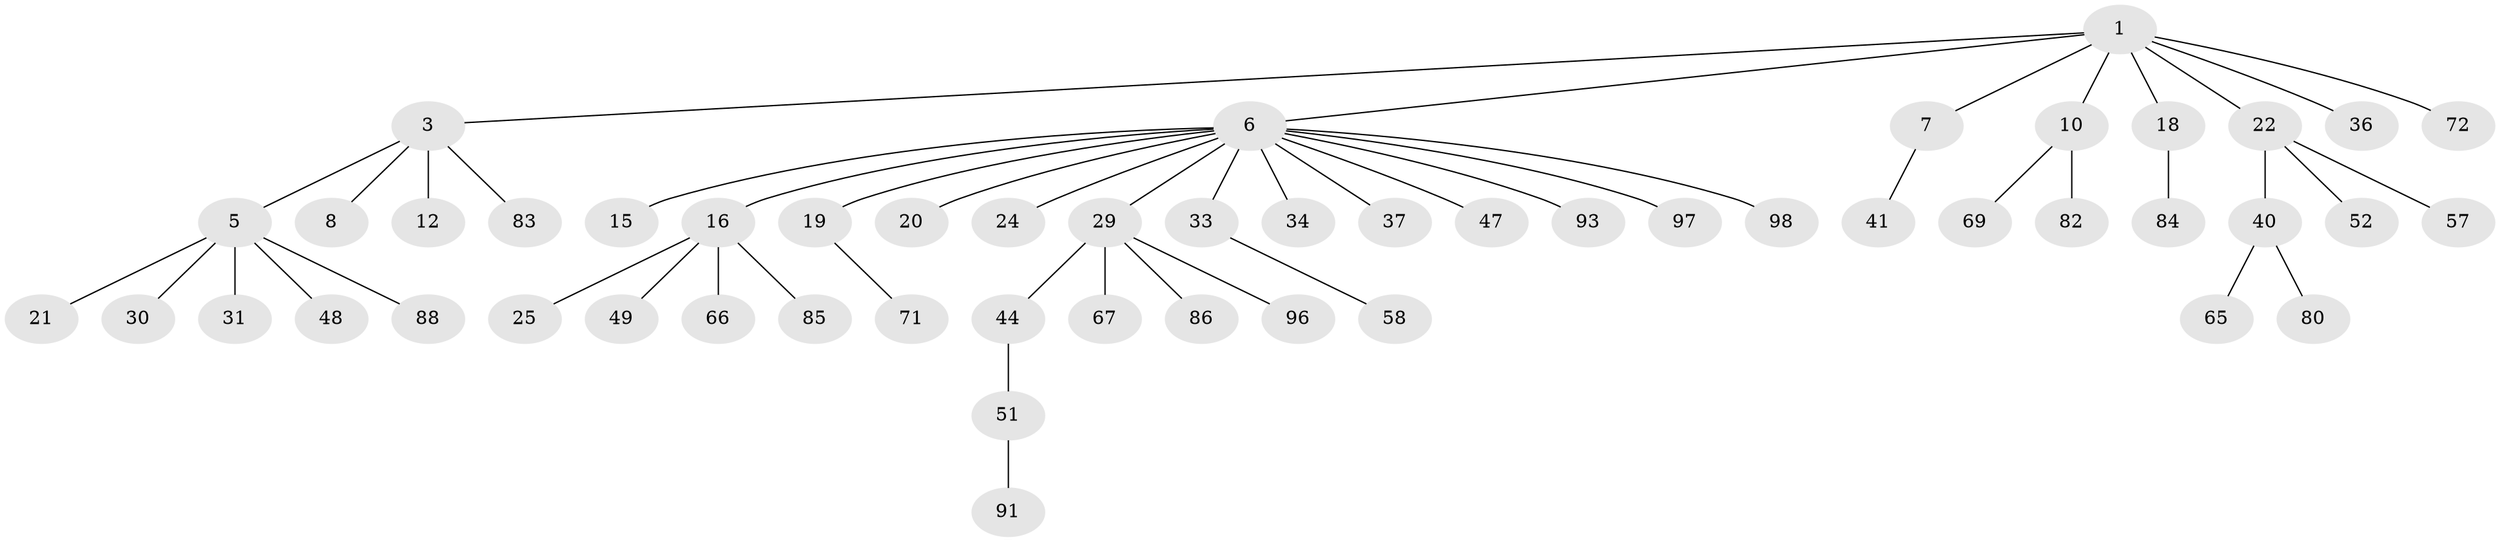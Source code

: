 // original degree distribution, {3: 0.08653846153846154, 7: 0.019230769230769232, 4: 0.09615384615384616, 2: 0.25, 5: 0.038461538461538464, 1: 0.5096153846153846}
// Generated by graph-tools (version 1.1) at 2025/15/03/09/25 04:15:24]
// undirected, 52 vertices, 51 edges
graph export_dot {
graph [start="1"]
  node [color=gray90,style=filled];
  1 [super="+2"];
  3 [super="+4"];
  5 [super="+13"];
  6 [super="+11+9"];
  7 [super="+62+17"];
  8;
  10 [super="+54+55+50+14"];
  12;
  15;
  16;
  18 [super="+43"];
  19 [super="+32+27+78"];
  20 [super="+38"];
  21 [super="+61"];
  22 [super="+26"];
  24;
  25;
  29 [super="+46+39"];
  30;
  31;
  33 [super="+60"];
  34;
  36 [super="+74"];
  37 [super="+92"];
  40;
  41;
  44;
  47;
  48;
  49;
  51 [super="+56"];
  52;
  57 [super="+76+73"];
  58;
  65 [super="+70"];
  66 [super="+94+104"];
  67 [super="+68"];
  69;
  71 [super="+75"];
  72;
  80;
  82;
  83;
  84;
  85;
  86;
  88;
  91;
  93;
  96 [super="+103"];
  97 [super="+100"];
  98;
  1 -- 6;
  1 -- 7;
  1 -- 18;
  1 -- 3;
  1 -- 36;
  1 -- 22;
  1 -- 72;
  1 -- 10;
  3 -- 8;
  3 -- 12;
  3 -- 83;
  3 -- 5;
  5 -- 48;
  5 -- 21;
  5 -- 88;
  5 -- 30;
  5 -- 31;
  6 -- 15;
  6 -- 24;
  6 -- 20;
  6 -- 93;
  6 -- 47;
  6 -- 33;
  6 -- 34;
  6 -- 97;
  6 -- 98;
  6 -- 37;
  6 -- 16;
  6 -- 19;
  6 -- 29;
  7 -- 41;
  10 -- 69;
  10 -- 82;
  16 -- 25;
  16 -- 49;
  16 -- 66;
  16 -- 85;
  18 -- 84;
  19 -- 71;
  22 -- 40;
  22 -- 57;
  22 -- 52;
  29 -- 86;
  29 -- 96;
  29 -- 67;
  29 -- 44;
  33 -- 58;
  40 -- 65;
  40 -- 80;
  44 -- 51;
  51 -- 91;
}
